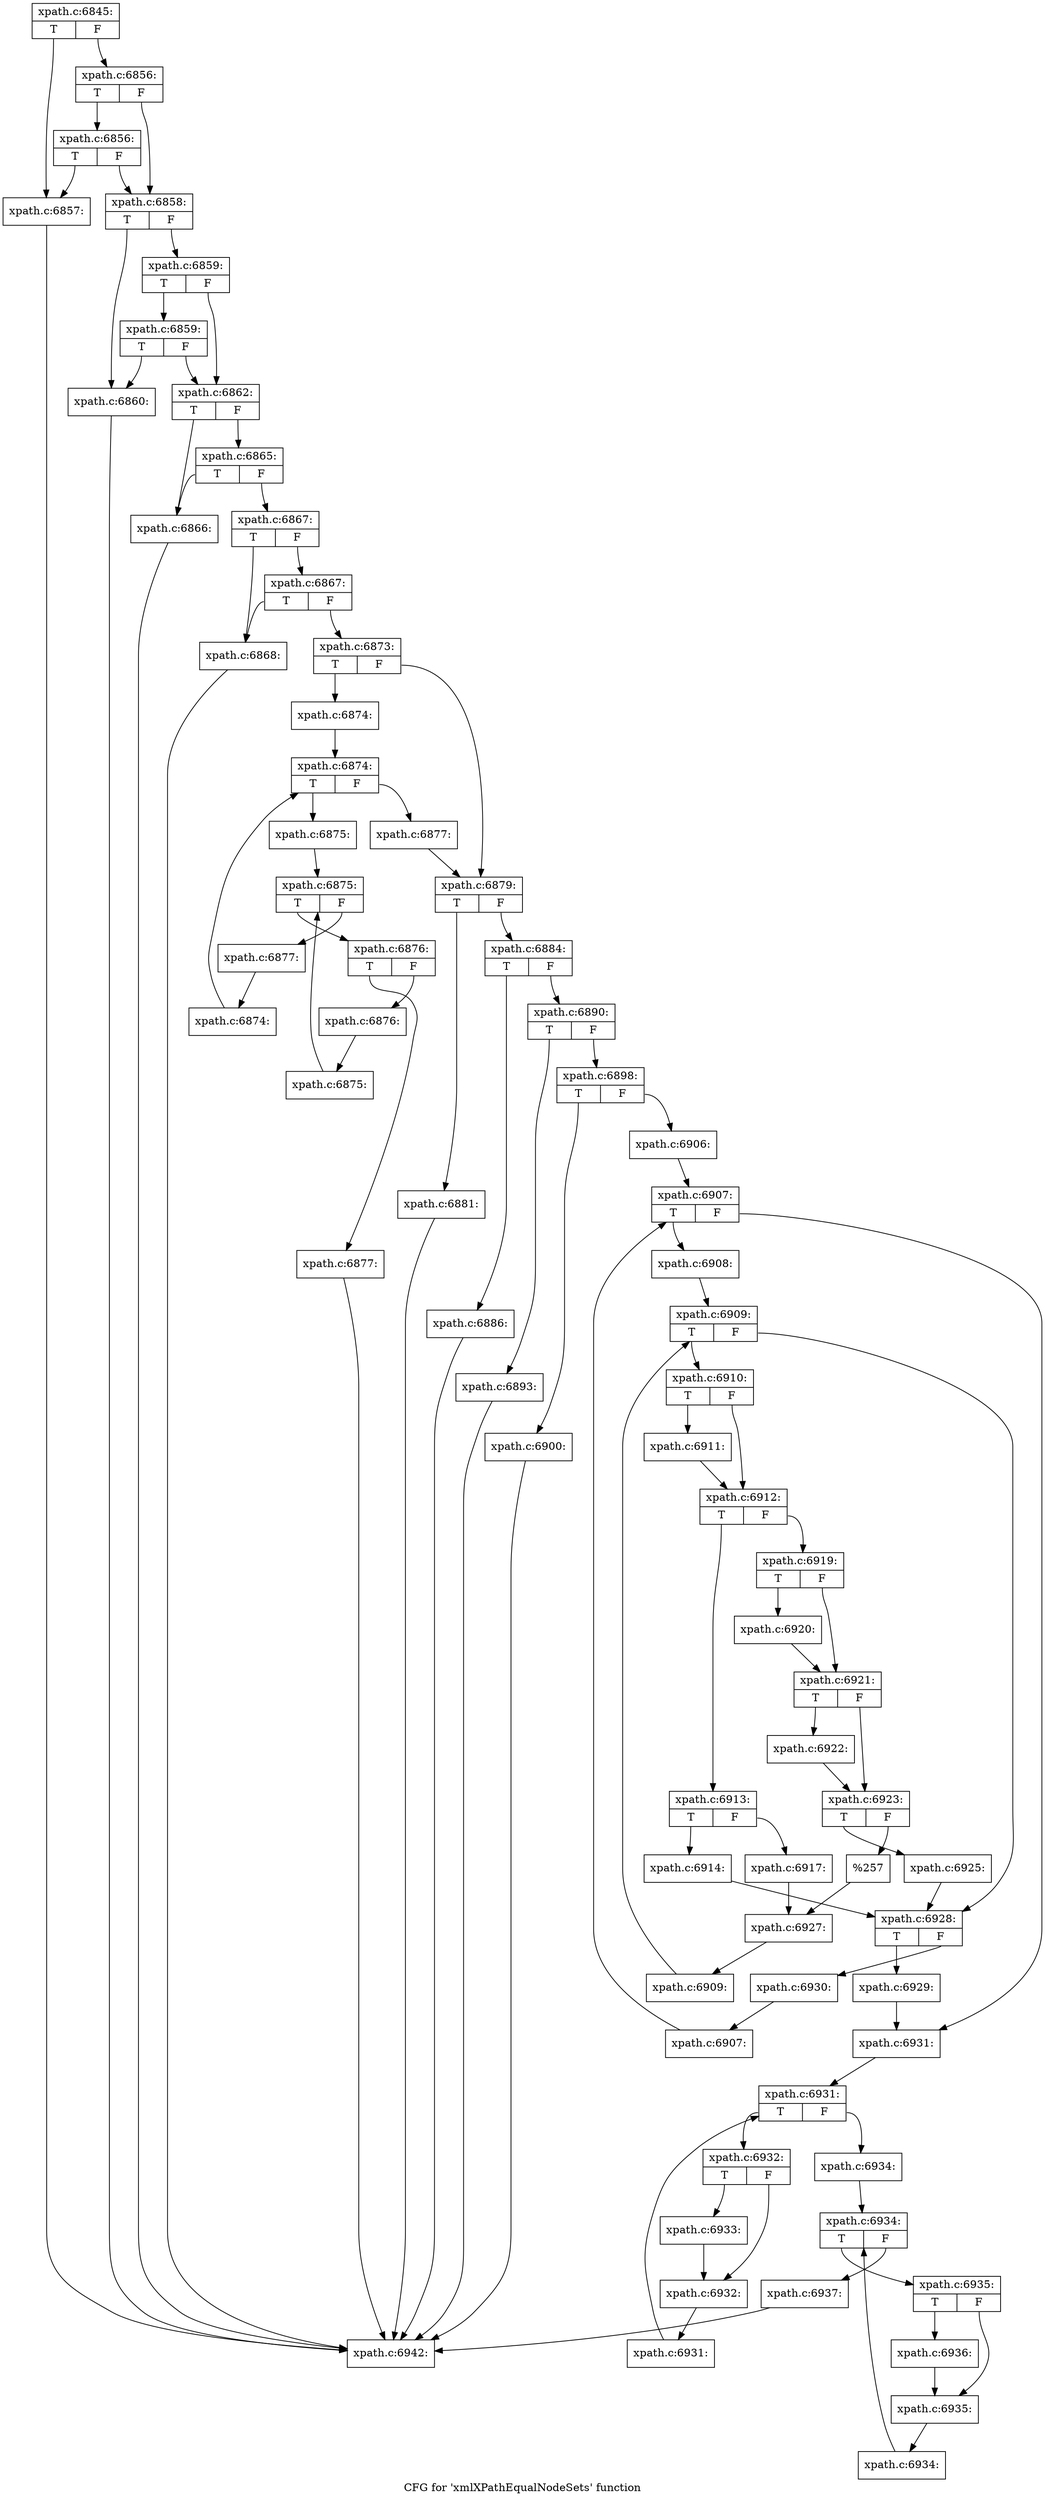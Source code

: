 digraph "CFG for 'xmlXPathEqualNodeSets' function" {
	label="CFG for 'xmlXPathEqualNodeSets' function";

	Node0x4d9ad00 [shape=record,label="{xpath.c:6845:|{<s0>T|<s1>F}}"];
	Node0x4d9ad00:s0 -> Node0x4da0810;
	Node0x4d9ad00:s1 -> Node0x4da08b0;
	Node0x4da08b0 [shape=record,label="{xpath.c:6856:|{<s0>T|<s1>F}}"];
	Node0x4da08b0:s0 -> Node0x4da0bc0;
	Node0x4da08b0:s1 -> Node0x4da0860;
	Node0x4da0bc0 [shape=record,label="{xpath.c:6856:|{<s0>T|<s1>F}}"];
	Node0x4da0bc0:s0 -> Node0x4da0810;
	Node0x4da0bc0:s1 -> Node0x4da0860;
	Node0x4da0810 [shape=record,label="{xpath.c:6857:}"];
	Node0x4da0810 -> Node0x4d9e300;
	Node0x4da0860 [shape=record,label="{xpath.c:6858:|{<s0>T|<s1>F}}"];
	Node0x4da0860:s0 -> Node0x4da1480;
	Node0x4da0860:s1 -> Node0x4da1520;
	Node0x4da1520 [shape=record,label="{xpath.c:6859:|{<s0>T|<s1>F}}"];
	Node0x4da1520:s0 -> Node0x4da1830;
	Node0x4da1520:s1 -> Node0x4da14d0;
	Node0x4da1830 [shape=record,label="{xpath.c:6859:|{<s0>T|<s1>F}}"];
	Node0x4da1830:s0 -> Node0x4da1480;
	Node0x4da1830:s1 -> Node0x4da14d0;
	Node0x4da1480 [shape=record,label="{xpath.c:6860:}"];
	Node0x4da1480 -> Node0x4d9e300;
	Node0x4da14d0 [shape=record,label="{xpath.c:6862:|{<s0>T|<s1>F}}"];
	Node0x4da14d0:s0 -> Node0x4da2630;
	Node0x4da14d0:s1 -> Node0x4da26d0;
	Node0x4da26d0 [shape=record,label="{xpath.c:6865:|{<s0>T|<s1>F}}"];
	Node0x4da26d0:s0 -> Node0x4da2630;
	Node0x4da26d0:s1 -> Node0x4da2680;
	Node0x4da2630 [shape=record,label="{xpath.c:6866:}"];
	Node0x4da2630 -> Node0x4d9e300;
	Node0x4da2680 [shape=record,label="{xpath.c:6867:|{<s0>T|<s1>F}}"];
	Node0x4da2680:s0 -> Node0x4da2ef0;
	Node0x4da2680:s1 -> Node0x4da2f90;
	Node0x4da2f90 [shape=record,label="{xpath.c:6867:|{<s0>T|<s1>F}}"];
	Node0x4da2f90:s0 -> Node0x4da2ef0;
	Node0x4da2f90:s1 -> Node0x4da2f40;
	Node0x4da2ef0 [shape=record,label="{xpath.c:6868:}"];
	Node0x4da2ef0 -> Node0x4d9e300;
	Node0x4da2f40 [shape=record,label="{xpath.c:6873:|{<s0>T|<s1>F}}"];
	Node0x4da2f40:s0 -> Node0x4da37b0;
	Node0x4da2f40:s1 -> Node0x4da3800;
	Node0x4da37b0 [shape=record,label="{xpath.c:6874:}"];
	Node0x4da37b0 -> Node0x4da3c80;
	Node0x4da3c80 [shape=record,label="{xpath.c:6874:|{<s0>T|<s1>F}}"];
	Node0x4da3c80:s0 -> Node0x4da3f00;
	Node0x4da3c80:s1 -> Node0x4da3ae0;
	Node0x4da3f00 [shape=record,label="{xpath.c:6875:}"];
	Node0x4da3f00 -> Node0x4da4410;
	Node0x4da4410 [shape=record,label="{xpath.c:6875:|{<s0>T|<s1>F}}"];
	Node0x4da4410:s0 -> Node0x4da4690;
	Node0x4da4410:s1 -> Node0x4da42f0;
	Node0x4da4690 [shape=record,label="{xpath.c:6876:|{<s0>T|<s1>F}}"];
	Node0x4da4690:s0 -> Node0x4da4af0;
	Node0x4da4690:s1 -> Node0x4da4b40;
	Node0x4da4af0 [shape=record,label="{xpath.c:6877:}"];
	Node0x4da4af0 -> Node0x4d9e300;
	Node0x4da4b40 [shape=record,label="{xpath.c:6876:}"];
	Node0x4da4b40 -> Node0x4da4600;
	Node0x4da4600 [shape=record,label="{xpath.c:6875:}"];
	Node0x4da4600 -> Node0x4da4410;
	Node0x4da42f0 [shape=record,label="{xpath.c:6877:}"];
	Node0x4da42f0 -> Node0x4da3e70;
	Node0x4da3e70 [shape=record,label="{xpath.c:6874:}"];
	Node0x4da3e70 -> Node0x4da3c80;
	Node0x4da3ae0 [shape=record,label="{xpath.c:6877:}"];
	Node0x4da3ae0 -> Node0x4da3800;
	Node0x4da3800 [shape=record,label="{xpath.c:6879:|{<s0>T|<s1>F}}"];
	Node0x4da3800:s0 -> Node0x4da6180;
	Node0x4da3800:s1 -> Node0x4da61d0;
	Node0x4da6180 [shape=record,label="{xpath.c:6881:}"];
	Node0x4da6180 -> Node0x4d9e300;
	Node0x4da61d0 [shape=record,label="{xpath.c:6884:|{<s0>T|<s1>F}}"];
	Node0x4da61d0:s0 -> Node0x48d3e90;
	Node0x4da61d0:s1 -> Node0x48d3ee0;
	Node0x48d3e90 [shape=record,label="{xpath.c:6886:}"];
	Node0x48d3e90 -> Node0x4d9e300;
	Node0x48d3ee0 [shape=record,label="{xpath.c:6890:|{<s0>T|<s1>F}}"];
	Node0x48d3ee0:s0 -> Node0x4da93a0;
	Node0x48d3ee0:s1 -> Node0x4da93f0;
	Node0x4da93a0 [shape=record,label="{xpath.c:6893:}"];
	Node0x4da93a0 -> Node0x4d9e300;
	Node0x4da93f0 [shape=record,label="{xpath.c:6898:|{<s0>T|<s1>F}}"];
	Node0x4da93f0:s0 -> Node0x4daa430;
	Node0x4da93f0:s1 -> Node0x4daa480;
	Node0x4daa430 [shape=record,label="{xpath.c:6900:}"];
	Node0x4daa430 -> Node0x4d9e300;
	Node0x4daa480 [shape=record,label="{xpath.c:6906:}"];
	Node0x4daa480 -> Node0x4dab7b0;
	Node0x4dab7b0 [shape=record,label="{xpath.c:6907:|{<s0>T|<s1>F}}"];
	Node0x4dab7b0:s0 -> Node0x4daba90;
	Node0x4dab7b0:s1 -> Node0x4dab6e0;
	Node0x4daba90 [shape=record,label="{xpath.c:6908:}"];
	Node0x4daba90 -> Node0x4dacb00;
	Node0x4dacb00 [shape=record,label="{xpath.c:6909:|{<s0>T|<s1>F}}"];
	Node0x4dacb00:s0 -> Node0x4dad170;
	Node0x4dacb00:s1 -> Node0x4dac7d0;
	Node0x4dad170 [shape=record,label="{xpath.c:6910:|{<s0>T|<s1>F}}"];
	Node0x4dad170:s0 -> Node0x4dad470;
	Node0x4dad170:s1 -> Node0x4dad4c0;
	Node0x4dad470 [shape=record,label="{xpath.c:6911:}"];
	Node0x4dad470 -> Node0x4dad4c0;
	Node0x4dad4c0 [shape=record,label="{xpath.c:6912:|{<s0>T|<s1>F}}"];
	Node0x4dad4c0:s0 -> Node0x4dade40;
	Node0x4dad4c0:s1 -> Node0x4dadee0;
	Node0x4dade40 [shape=record,label="{xpath.c:6913:|{<s0>T|<s1>F}}"];
	Node0x4dade40:s0 -> Node0x4dae2b0;
	Node0x4dade40:s1 -> Node0x4dae300;
	Node0x4dae2b0 [shape=record,label="{xpath.c:6914:}"];
	Node0x4dae2b0 -> Node0x4dac7d0;
	Node0x4dae300 [shape=record,label="{xpath.c:6917:}"];
	Node0x4dae300 -> Node0x4dade90;
	Node0x4dadee0 [shape=record,label="{xpath.c:6919:|{<s0>T|<s1>F}}"];
	Node0x4dadee0:s0 -> Node0x4dae8d0;
	Node0x4dadee0:s1 -> Node0x4dae920;
	Node0x4dae8d0 [shape=record,label="{xpath.c:6920:}"];
	Node0x4dae8d0 -> Node0x4dae920;
	Node0x4dae920 [shape=record,label="{xpath.c:6921:|{<s0>T|<s1>F}}"];
	Node0x4dae920:s0 -> Node0x4daf5a0;
	Node0x4dae920:s1 -> Node0x4daf5f0;
	Node0x4daf5a0 [shape=record,label="{xpath.c:6922:}"];
	Node0x4daf5a0 -> Node0x4daf5f0;
	Node0x4daf5f0 [shape=record,label="{xpath.c:6923:|{<s0>T|<s1>F}}"];
	Node0x4daf5f0:s0 -> Node0x4db0a40;
	Node0x4daf5f0:s1 -> Node0x4db0a90;
	Node0x4db0a40 [shape=record,label="{xpath.c:6925:}"];
	Node0x4db0a40 -> Node0x4dac7d0;
	Node0x4db0a90 [shape=record,label="{%257}"];
	Node0x4db0a90 -> Node0x4dade90;
	Node0x4dade90 [shape=record,label="{xpath.c:6927:}"];
	Node0x4dade90 -> Node0x4dad120;
	Node0x4dad120 [shape=record,label="{xpath.c:6909:}"];
	Node0x4dad120 -> Node0x4dacb00;
	Node0x4dac7d0 [shape=record,label="{xpath.c:6928:|{<s0>T|<s1>F}}"];
	Node0x4dac7d0:s0 -> Node0x4db11e0;
	Node0x4dac7d0:s1 -> Node0x4db1230;
	Node0x4db11e0 [shape=record,label="{xpath.c:6929:}"];
	Node0x4db11e0 -> Node0x4dab6e0;
	Node0x4db1230 [shape=record,label="{xpath.c:6930:}"];
	Node0x4db1230 -> Node0x4daba00;
	Node0x4daba00 [shape=record,label="{xpath.c:6907:}"];
	Node0x4daba00 -> Node0x4dab7b0;
	Node0x4dab6e0 [shape=record,label="{xpath.c:6931:}"];
	Node0x4dab6e0 -> Node0x4db1990;
	Node0x4db1990 [shape=record,label="{xpath.c:6931:|{<s0>T|<s1>F}}"];
	Node0x4db1990:s0 -> Node0x4db1c70;
	Node0x4db1990:s1 -> Node0x4db17f0;
	Node0x4db1c70 [shape=record,label="{xpath.c:6932:|{<s0>T|<s1>F}}"];
	Node0x4db1c70:s0 -> Node0x4db20d0;
	Node0x4db1c70:s1 -> Node0x4db2120;
	Node0x4db20d0 [shape=record,label="{xpath.c:6933:}"];
	Node0x4db20d0 -> Node0x4db2120;
	Node0x4db2120 [shape=record,label="{xpath.c:6932:}"];
	Node0x4db2120 -> Node0x4db1be0;
	Node0x4db1be0 [shape=record,label="{xpath.c:6931:}"];
	Node0x4db1be0 -> Node0x4db1990;
	Node0x4db17f0 [shape=record,label="{xpath.c:6934:}"];
	Node0x4db17f0 -> Node0x4db2d40;
	Node0x4db2d40 [shape=record,label="{xpath.c:6934:|{<s0>T|<s1>F}}"];
	Node0x4db2d40:s0 -> Node0x4db3020;
	Node0x4db2d40:s1 -> Node0x4db2ba0;
	Node0x4db3020 [shape=record,label="{xpath.c:6935:|{<s0>T|<s1>F}}"];
	Node0x4db3020:s0 -> Node0x4db3480;
	Node0x4db3020:s1 -> Node0x4db34d0;
	Node0x4db3480 [shape=record,label="{xpath.c:6936:}"];
	Node0x4db3480 -> Node0x4db34d0;
	Node0x4db34d0 [shape=record,label="{xpath.c:6935:}"];
	Node0x4db34d0 -> Node0x4db2f90;
	Node0x4db2f90 [shape=record,label="{xpath.c:6934:}"];
	Node0x4db2f90 -> Node0x4db2d40;
	Node0x4db2ba0 [shape=record,label="{xpath.c:6937:}"];
	Node0x4db2ba0 -> Node0x4d9e300;
	Node0x4d9e300 [shape=record,label="{xpath.c:6942:}"];
}
